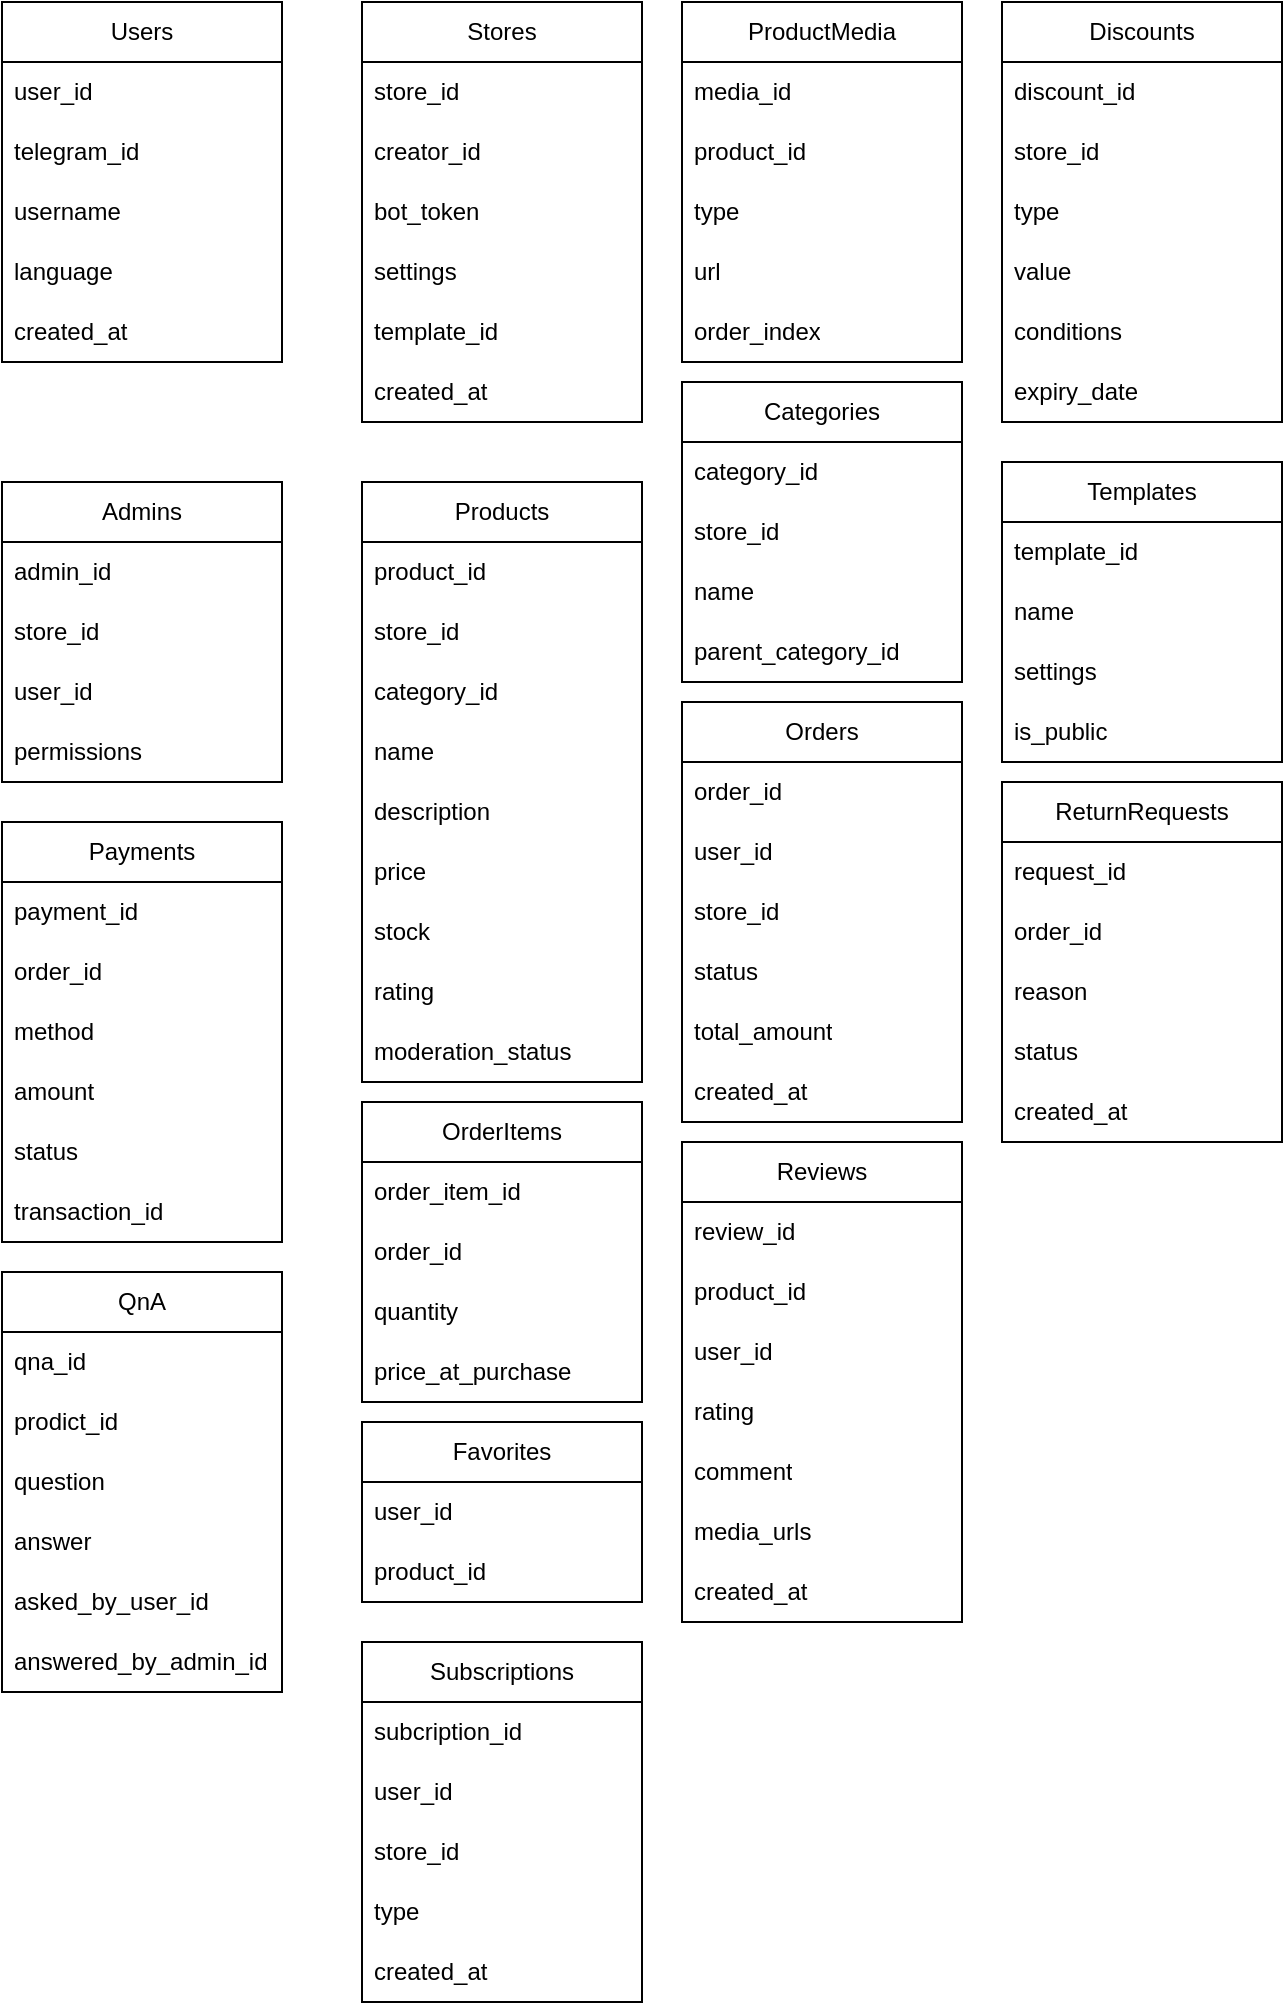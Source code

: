 <mxfile version="26.2.14">
  <diagram name="Страница — 1" id="wBPsdWAo6VdA4UBpqdLi">
    <mxGraphModel dx="1426" dy="743" grid="1" gridSize="10" guides="1" tooltips="1" connect="1" arrows="1" fold="1" page="1" pageScale="1" pageWidth="827" pageHeight="1169" math="0" shadow="0">
      <root>
        <mxCell id="0" />
        <mxCell id="1" parent="0" />
        <mxCell id="GkHE8zvRgASLoslCLT-j-1" value="Users" style="swimlane;fontStyle=0;childLayout=stackLayout;horizontal=1;startSize=30;horizontalStack=0;resizeParent=1;resizeParentMax=0;resizeLast=0;collapsible=1;marginBottom=0;whiteSpace=wrap;html=1;" vertex="1" parent="1">
          <mxGeometry x="30" y="140" width="140" height="180" as="geometry" />
        </mxCell>
        <mxCell id="GkHE8zvRgASLoslCLT-j-2" value="user_id" style="text;strokeColor=none;fillColor=none;align=left;verticalAlign=middle;spacingLeft=4;spacingRight=4;overflow=hidden;points=[[0,0.5],[1,0.5]];portConstraint=eastwest;rotatable=0;whiteSpace=wrap;html=1;" vertex="1" parent="GkHE8zvRgASLoslCLT-j-1">
          <mxGeometry y="30" width="140" height="30" as="geometry" />
        </mxCell>
        <mxCell id="GkHE8zvRgASLoslCLT-j-3" value="telegram_id" style="text;strokeColor=none;fillColor=none;align=left;verticalAlign=middle;spacingLeft=4;spacingRight=4;overflow=hidden;points=[[0,0.5],[1,0.5]];portConstraint=eastwest;rotatable=0;whiteSpace=wrap;html=1;" vertex="1" parent="GkHE8zvRgASLoslCLT-j-1">
          <mxGeometry y="60" width="140" height="30" as="geometry" />
        </mxCell>
        <mxCell id="GkHE8zvRgASLoslCLT-j-4" value="username" style="text;strokeColor=none;fillColor=none;align=left;verticalAlign=middle;spacingLeft=4;spacingRight=4;overflow=hidden;points=[[0,0.5],[1,0.5]];portConstraint=eastwest;rotatable=0;whiteSpace=wrap;html=1;" vertex="1" parent="GkHE8zvRgASLoslCLT-j-1">
          <mxGeometry y="90" width="140" height="30" as="geometry" />
        </mxCell>
        <mxCell id="GkHE8zvRgASLoslCLT-j-5" value="language" style="text;strokeColor=none;fillColor=none;align=left;verticalAlign=middle;spacingLeft=4;spacingRight=4;overflow=hidden;points=[[0,0.5],[1,0.5]];portConstraint=eastwest;rotatable=0;whiteSpace=wrap;html=1;" vertex="1" parent="GkHE8zvRgASLoslCLT-j-1">
          <mxGeometry y="120" width="140" height="30" as="geometry" />
        </mxCell>
        <mxCell id="GkHE8zvRgASLoslCLT-j-6" value="created_at" style="text;strokeColor=none;fillColor=none;align=left;verticalAlign=middle;spacingLeft=4;spacingRight=4;overflow=hidden;points=[[0,0.5],[1,0.5]];portConstraint=eastwest;rotatable=0;whiteSpace=wrap;html=1;" vertex="1" parent="GkHE8zvRgASLoslCLT-j-1">
          <mxGeometry y="150" width="140" height="30" as="geometry" />
        </mxCell>
        <mxCell id="GkHE8zvRgASLoslCLT-j-7" value="Stores" style="swimlane;fontStyle=0;childLayout=stackLayout;horizontal=1;startSize=30;horizontalStack=0;resizeParent=1;resizeParentMax=0;resizeLast=0;collapsible=1;marginBottom=0;whiteSpace=wrap;html=1;" vertex="1" parent="1">
          <mxGeometry x="210" y="140" width="140" height="210" as="geometry" />
        </mxCell>
        <mxCell id="GkHE8zvRgASLoslCLT-j-9" value="store_id" style="text;strokeColor=none;fillColor=none;align=left;verticalAlign=middle;spacingLeft=4;spacingRight=4;overflow=hidden;points=[[0,0.5],[1,0.5]];portConstraint=eastwest;rotatable=0;whiteSpace=wrap;html=1;" vertex="1" parent="GkHE8zvRgASLoslCLT-j-7">
          <mxGeometry y="30" width="140" height="30" as="geometry" />
        </mxCell>
        <mxCell id="GkHE8zvRgASLoslCLT-j-10" value="creator_id" style="text;strokeColor=none;fillColor=none;align=left;verticalAlign=middle;spacingLeft=4;spacingRight=4;overflow=hidden;points=[[0,0.5],[1,0.5]];portConstraint=eastwest;rotatable=0;whiteSpace=wrap;html=1;" vertex="1" parent="GkHE8zvRgASLoslCLT-j-7">
          <mxGeometry y="60" width="140" height="30" as="geometry" />
        </mxCell>
        <mxCell id="GkHE8zvRgASLoslCLT-j-11" value="bot_token" style="text;strokeColor=none;fillColor=none;align=left;verticalAlign=middle;spacingLeft=4;spacingRight=4;overflow=hidden;points=[[0,0.5],[1,0.5]];portConstraint=eastwest;rotatable=0;whiteSpace=wrap;html=1;" vertex="1" parent="GkHE8zvRgASLoslCLT-j-7">
          <mxGeometry y="90" width="140" height="30" as="geometry" />
        </mxCell>
        <mxCell id="GkHE8zvRgASLoslCLT-j-12" value="settings" style="text;strokeColor=none;fillColor=none;align=left;verticalAlign=middle;spacingLeft=4;spacingRight=4;overflow=hidden;points=[[0,0.5],[1,0.5]];portConstraint=eastwest;rotatable=0;whiteSpace=wrap;html=1;" vertex="1" parent="GkHE8zvRgASLoslCLT-j-7">
          <mxGeometry y="120" width="140" height="30" as="geometry" />
        </mxCell>
        <mxCell id="GkHE8zvRgASLoslCLT-j-13" value="template_id" style="text;strokeColor=none;fillColor=none;align=left;verticalAlign=middle;spacingLeft=4;spacingRight=4;overflow=hidden;points=[[0,0.5],[1,0.5]];portConstraint=eastwest;rotatable=0;whiteSpace=wrap;html=1;" vertex="1" parent="GkHE8zvRgASLoslCLT-j-7">
          <mxGeometry y="150" width="140" height="30" as="geometry" />
        </mxCell>
        <mxCell id="GkHE8zvRgASLoslCLT-j-14" value="created_at" style="text;strokeColor=none;fillColor=none;align=left;verticalAlign=middle;spacingLeft=4;spacingRight=4;overflow=hidden;points=[[0,0.5],[1,0.5]];portConstraint=eastwest;rotatable=0;whiteSpace=wrap;html=1;" vertex="1" parent="GkHE8zvRgASLoslCLT-j-7">
          <mxGeometry y="180" width="140" height="30" as="geometry" />
        </mxCell>
        <mxCell id="GkHE8zvRgASLoslCLT-j-15" value="Admins" style="swimlane;fontStyle=0;childLayout=stackLayout;horizontal=1;startSize=30;horizontalStack=0;resizeParent=1;resizeParentMax=0;resizeLast=0;collapsible=1;marginBottom=0;whiteSpace=wrap;html=1;" vertex="1" parent="1">
          <mxGeometry x="30" y="380" width="140" height="150" as="geometry" />
        </mxCell>
        <mxCell id="GkHE8zvRgASLoslCLT-j-16" value="admin_id" style="text;strokeColor=none;fillColor=none;align=left;verticalAlign=middle;spacingLeft=4;spacingRight=4;overflow=hidden;points=[[0,0.5],[1,0.5]];portConstraint=eastwest;rotatable=0;whiteSpace=wrap;html=1;" vertex="1" parent="GkHE8zvRgASLoslCLT-j-15">
          <mxGeometry y="30" width="140" height="30" as="geometry" />
        </mxCell>
        <mxCell id="GkHE8zvRgASLoslCLT-j-17" value="store_id" style="text;strokeColor=none;fillColor=none;align=left;verticalAlign=middle;spacingLeft=4;spacingRight=4;overflow=hidden;points=[[0,0.5],[1,0.5]];portConstraint=eastwest;rotatable=0;whiteSpace=wrap;html=1;" vertex="1" parent="GkHE8zvRgASLoslCLT-j-15">
          <mxGeometry y="60" width="140" height="30" as="geometry" />
        </mxCell>
        <mxCell id="GkHE8zvRgASLoslCLT-j-18" value="user_id" style="text;strokeColor=none;fillColor=none;align=left;verticalAlign=middle;spacingLeft=4;spacingRight=4;overflow=hidden;points=[[0,0.5],[1,0.5]];portConstraint=eastwest;rotatable=0;whiteSpace=wrap;html=1;" vertex="1" parent="GkHE8zvRgASLoslCLT-j-15">
          <mxGeometry y="90" width="140" height="30" as="geometry" />
        </mxCell>
        <mxCell id="GkHE8zvRgASLoslCLT-j-19" value="permissions" style="text;strokeColor=none;fillColor=none;align=left;verticalAlign=middle;spacingLeft=4;spacingRight=4;overflow=hidden;points=[[0,0.5],[1,0.5]];portConstraint=eastwest;rotatable=0;whiteSpace=wrap;html=1;" vertex="1" parent="GkHE8zvRgASLoslCLT-j-15">
          <mxGeometry y="120" width="140" height="30" as="geometry" />
        </mxCell>
        <mxCell id="GkHE8zvRgASLoslCLT-j-20" value="Products" style="swimlane;fontStyle=0;childLayout=stackLayout;horizontal=1;startSize=30;horizontalStack=0;resizeParent=1;resizeParentMax=0;resizeLast=0;collapsible=1;marginBottom=0;whiteSpace=wrap;html=1;" vertex="1" parent="1">
          <mxGeometry x="210" y="380" width="140" height="300" as="geometry" />
        </mxCell>
        <mxCell id="GkHE8zvRgASLoslCLT-j-21" value="product_id" style="text;strokeColor=none;fillColor=none;align=left;verticalAlign=middle;spacingLeft=4;spacingRight=4;overflow=hidden;points=[[0,0.5],[1,0.5]];portConstraint=eastwest;rotatable=0;whiteSpace=wrap;html=1;" vertex="1" parent="GkHE8zvRgASLoslCLT-j-20">
          <mxGeometry y="30" width="140" height="30" as="geometry" />
        </mxCell>
        <mxCell id="GkHE8zvRgASLoslCLT-j-22" value="store_id" style="text;strokeColor=none;fillColor=none;align=left;verticalAlign=middle;spacingLeft=4;spacingRight=4;overflow=hidden;points=[[0,0.5],[1,0.5]];portConstraint=eastwest;rotatable=0;whiteSpace=wrap;html=1;" vertex="1" parent="GkHE8zvRgASLoslCLT-j-20">
          <mxGeometry y="60" width="140" height="30" as="geometry" />
        </mxCell>
        <mxCell id="GkHE8zvRgASLoslCLT-j-23" value="category_id" style="text;strokeColor=none;fillColor=none;align=left;verticalAlign=middle;spacingLeft=4;spacingRight=4;overflow=hidden;points=[[0,0.5],[1,0.5]];portConstraint=eastwest;rotatable=0;whiteSpace=wrap;html=1;" vertex="1" parent="GkHE8zvRgASLoslCLT-j-20">
          <mxGeometry y="90" width="140" height="30" as="geometry" />
        </mxCell>
        <mxCell id="GkHE8zvRgASLoslCLT-j-24" value="name" style="text;strokeColor=none;fillColor=none;align=left;verticalAlign=middle;spacingLeft=4;spacingRight=4;overflow=hidden;points=[[0,0.5],[1,0.5]];portConstraint=eastwest;rotatable=0;whiteSpace=wrap;html=1;" vertex="1" parent="GkHE8zvRgASLoslCLT-j-20">
          <mxGeometry y="120" width="140" height="30" as="geometry" />
        </mxCell>
        <mxCell id="GkHE8zvRgASLoslCLT-j-25" value="description" style="text;strokeColor=none;fillColor=none;align=left;verticalAlign=middle;spacingLeft=4;spacingRight=4;overflow=hidden;points=[[0,0.5],[1,0.5]];portConstraint=eastwest;rotatable=0;whiteSpace=wrap;html=1;" vertex="1" parent="GkHE8zvRgASLoslCLT-j-20">
          <mxGeometry y="150" width="140" height="30" as="geometry" />
        </mxCell>
        <mxCell id="GkHE8zvRgASLoslCLT-j-26" value="price" style="text;strokeColor=none;fillColor=none;align=left;verticalAlign=middle;spacingLeft=4;spacingRight=4;overflow=hidden;points=[[0,0.5],[1,0.5]];portConstraint=eastwest;rotatable=0;whiteSpace=wrap;html=1;" vertex="1" parent="GkHE8zvRgASLoslCLT-j-20">
          <mxGeometry y="180" width="140" height="30" as="geometry" />
        </mxCell>
        <mxCell id="GkHE8zvRgASLoslCLT-j-27" value="stock" style="text;strokeColor=none;fillColor=none;align=left;verticalAlign=middle;spacingLeft=4;spacingRight=4;overflow=hidden;points=[[0,0.5],[1,0.5]];portConstraint=eastwest;rotatable=0;whiteSpace=wrap;html=1;" vertex="1" parent="GkHE8zvRgASLoslCLT-j-20">
          <mxGeometry y="210" width="140" height="30" as="geometry" />
        </mxCell>
        <mxCell id="GkHE8zvRgASLoslCLT-j-28" value="rating" style="text;strokeColor=none;fillColor=none;align=left;verticalAlign=middle;spacingLeft=4;spacingRight=4;overflow=hidden;points=[[0,0.5],[1,0.5]];portConstraint=eastwest;rotatable=0;whiteSpace=wrap;html=1;" vertex="1" parent="GkHE8zvRgASLoslCLT-j-20">
          <mxGeometry y="240" width="140" height="30" as="geometry" />
        </mxCell>
        <mxCell id="GkHE8zvRgASLoslCLT-j-29" value="moderation_status" style="text;strokeColor=none;fillColor=none;align=left;verticalAlign=middle;spacingLeft=4;spacingRight=4;overflow=hidden;points=[[0,0.5],[1,0.5]];portConstraint=eastwest;rotatable=0;whiteSpace=wrap;html=1;" vertex="1" parent="GkHE8zvRgASLoslCLT-j-20">
          <mxGeometry y="270" width="140" height="30" as="geometry" />
        </mxCell>
        <mxCell id="GkHE8zvRgASLoslCLT-j-30" value="ProductMedia" style="swimlane;fontStyle=0;childLayout=stackLayout;horizontal=1;startSize=30;horizontalStack=0;resizeParent=1;resizeParentMax=0;resizeLast=0;collapsible=1;marginBottom=0;whiteSpace=wrap;html=1;" vertex="1" parent="1">
          <mxGeometry x="370" y="140" width="140" height="180" as="geometry" />
        </mxCell>
        <mxCell id="GkHE8zvRgASLoslCLT-j-31" value="media_id" style="text;strokeColor=none;fillColor=none;align=left;verticalAlign=middle;spacingLeft=4;spacingRight=4;overflow=hidden;points=[[0,0.5],[1,0.5]];portConstraint=eastwest;rotatable=0;whiteSpace=wrap;html=1;" vertex="1" parent="GkHE8zvRgASLoslCLT-j-30">
          <mxGeometry y="30" width="140" height="30" as="geometry" />
        </mxCell>
        <mxCell id="GkHE8zvRgASLoslCLT-j-32" value="product_id" style="text;strokeColor=none;fillColor=none;align=left;verticalAlign=middle;spacingLeft=4;spacingRight=4;overflow=hidden;points=[[0,0.5],[1,0.5]];portConstraint=eastwest;rotatable=0;whiteSpace=wrap;html=1;" vertex="1" parent="GkHE8zvRgASLoslCLT-j-30">
          <mxGeometry y="60" width="140" height="30" as="geometry" />
        </mxCell>
        <mxCell id="GkHE8zvRgASLoslCLT-j-33" value="type" style="text;strokeColor=none;fillColor=none;align=left;verticalAlign=middle;spacingLeft=4;spacingRight=4;overflow=hidden;points=[[0,0.5],[1,0.5]];portConstraint=eastwest;rotatable=0;whiteSpace=wrap;html=1;" vertex="1" parent="GkHE8zvRgASLoslCLT-j-30">
          <mxGeometry y="90" width="140" height="30" as="geometry" />
        </mxCell>
        <mxCell id="GkHE8zvRgASLoslCLT-j-34" value="url" style="text;strokeColor=none;fillColor=none;align=left;verticalAlign=middle;spacingLeft=4;spacingRight=4;overflow=hidden;points=[[0,0.5],[1,0.5]];portConstraint=eastwest;rotatable=0;whiteSpace=wrap;html=1;" vertex="1" parent="GkHE8zvRgASLoslCLT-j-30">
          <mxGeometry y="120" width="140" height="30" as="geometry" />
        </mxCell>
        <mxCell id="GkHE8zvRgASLoslCLT-j-35" value="order_index" style="text;strokeColor=none;fillColor=none;align=left;verticalAlign=middle;spacingLeft=4;spacingRight=4;overflow=hidden;points=[[0,0.5],[1,0.5]];portConstraint=eastwest;rotatable=0;whiteSpace=wrap;html=1;" vertex="1" parent="GkHE8zvRgASLoslCLT-j-30">
          <mxGeometry y="150" width="140" height="30" as="geometry" />
        </mxCell>
        <mxCell id="GkHE8zvRgASLoslCLT-j-36" value="Categories" style="swimlane;fontStyle=0;childLayout=stackLayout;horizontal=1;startSize=30;horizontalStack=0;resizeParent=1;resizeParentMax=0;resizeLast=0;collapsible=1;marginBottom=0;whiteSpace=wrap;html=1;" vertex="1" parent="1">
          <mxGeometry x="370" y="330" width="140" height="150" as="geometry" />
        </mxCell>
        <mxCell id="GkHE8zvRgASLoslCLT-j-37" value="category_id" style="text;strokeColor=none;fillColor=none;align=left;verticalAlign=middle;spacingLeft=4;spacingRight=4;overflow=hidden;points=[[0,0.5],[1,0.5]];portConstraint=eastwest;rotatable=0;whiteSpace=wrap;html=1;" vertex="1" parent="GkHE8zvRgASLoslCLT-j-36">
          <mxGeometry y="30" width="140" height="30" as="geometry" />
        </mxCell>
        <mxCell id="GkHE8zvRgASLoslCLT-j-38" value="store_id" style="text;strokeColor=none;fillColor=none;align=left;verticalAlign=middle;spacingLeft=4;spacingRight=4;overflow=hidden;points=[[0,0.5],[1,0.5]];portConstraint=eastwest;rotatable=0;whiteSpace=wrap;html=1;" vertex="1" parent="GkHE8zvRgASLoslCLT-j-36">
          <mxGeometry y="60" width="140" height="30" as="geometry" />
        </mxCell>
        <mxCell id="GkHE8zvRgASLoslCLT-j-39" value="name" style="text;strokeColor=none;fillColor=none;align=left;verticalAlign=middle;spacingLeft=4;spacingRight=4;overflow=hidden;points=[[0,0.5],[1,0.5]];portConstraint=eastwest;rotatable=0;whiteSpace=wrap;html=1;" vertex="1" parent="GkHE8zvRgASLoslCLT-j-36">
          <mxGeometry y="90" width="140" height="30" as="geometry" />
        </mxCell>
        <mxCell id="GkHE8zvRgASLoslCLT-j-40" value="parent_category_id" style="text;strokeColor=none;fillColor=none;align=left;verticalAlign=middle;spacingLeft=4;spacingRight=4;overflow=hidden;points=[[0,0.5],[1,0.5]];portConstraint=eastwest;rotatable=0;whiteSpace=wrap;html=1;" vertex="1" parent="GkHE8zvRgASLoslCLT-j-36">
          <mxGeometry y="120" width="140" height="30" as="geometry" />
        </mxCell>
        <mxCell id="GkHE8zvRgASLoslCLT-j-41" value="Orders" style="swimlane;fontStyle=0;childLayout=stackLayout;horizontal=1;startSize=30;horizontalStack=0;resizeParent=1;resizeParentMax=0;resizeLast=0;collapsible=1;marginBottom=0;whiteSpace=wrap;html=1;" vertex="1" parent="1">
          <mxGeometry x="370" y="490" width="140" height="210" as="geometry" />
        </mxCell>
        <mxCell id="GkHE8zvRgASLoslCLT-j-42" value="order_id" style="text;strokeColor=none;fillColor=none;align=left;verticalAlign=middle;spacingLeft=4;spacingRight=4;overflow=hidden;points=[[0,0.5],[1,0.5]];portConstraint=eastwest;rotatable=0;whiteSpace=wrap;html=1;" vertex="1" parent="GkHE8zvRgASLoslCLT-j-41">
          <mxGeometry y="30" width="140" height="30" as="geometry" />
        </mxCell>
        <mxCell id="GkHE8zvRgASLoslCLT-j-43" value="user_id" style="text;strokeColor=none;fillColor=none;align=left;verticalAlign=middle;spacingLeft=4;spacingRight=4;overflow=hidden;points=[[0,0.5],[1,0.5]];portConstraint=eastwest;rotatable=0;whiteSpace=wrap;html=1;" vertex="1" parent="GkHE8zvRgASLoslCLT-j-41">
          <mxGeometry y="60" width="140" height="30" as="geometry" />
        </mxCell>
        <mxCell id="GkHE8zvRgASLoslCLT-j-44" value="store_id" style="text;strokeColor=none;fillColor=none;align=left;verticalAlign=middle;spacingLeft=4;spacingRight=4;overflow=hidden;points=[[0,0.5],[1,0.5]];portConstraint=eastwest;rotatable=0;whiteSpace=wrap;html=1;" vertex="1" parent="GkHE8zvRgASLoslCLT-j-41">
          <mxGeometry y="90" width="140" height="30" as="geometry" />
        </mxCell>
        <mxCell id="GkHE8zvRgASLoslCLT-j-45" value="status" style="text;strokeColor=none;fillColor=none;align=left;verticalAlign=middle;spacingLeft=4;spacingRight=4;overflow=hidden;points=[[0,0.5],[1,0.5]];portConstraint=eastwest;rotatable=0;whiteSpace=wrap;html=1;" vertex="1" parent="GkHE8zvRgASLoslCLT-j-41">
          <mxGeometry y="120" width="140" height="30" as="geometry" />
        </mxCell>
        <mxCell id="GkHE8zvRgASLoslCLT-j-46" value="total_amount" style="text;strokeColor=none;fillColor=none;align=left;verticalAlign=middle;spacingLeft=4;spacingRight=4;overflow=hidden;points=[[0,0.5],[1,0.5]];portConstraint=eastwest;rotatable=0;whiteSpace=wrap;html=1;" vertex="1" parent="GkHE8zvRgASLoslCLT-j-41">
          <mxGeometry y="150" width="140" height="30" as="geometry" />
        </mxCell>
        <mxCell id="GkHE8zvRgASLoslCLT-j-47" value="created_at" style="text;strokeColor=none;fillColor=none;align=left;verticalAlign=middle;spacingLeft=4;spacingRight=4;overflow=hidden;points=[[0,0.5],[1,0.5]];portConstraint=eastwest;rotatable=0;whiteSpace=wrap;html=1;" vertex="1" parent="GkHE8zvRgASLoslCLT-j-41">
          <mxGeometry y="180" width="140" height="30" as="geometry" />
        </mxCell>
        <mxCell id="GkHE8zvRgASLoslCLT-j-48" value="OrderItems" style="swimlane;fontStyle=0;childLayout=stackLayout;horizontal=1;startSize=30;horizontalStack=0;resizeParent=1;resizeParentMax=0;resizeLast=0;collapsible=1;marginBottom=0;whiteSpace=wrap;html=1;" vertex="1" parent="1">
          <mxGeometry x="210" y="690" width="140" height="150" as="geometry" />
        </mxCell>
        <mxCell id="GkHE8zvRgASLoslCLT-j-49" value="order_item_id" style="text;strokeColor=none;fillColor=none;align=left;verticalAlign=middle;spacingLeft=4;spacingRight=4;overflow=hidden;points=[[0,0.5],[1,0.5]];portConstraint=eastwest;rotatable=0;whiteSpace=wrap;html=1;" vertex="1" parent="GkHE8zvRgASLoslCLT-j-48">
          <mxGeometry y="30" width="140" height="30" as="geometry" />
        </mxCell>
        <mxCell id="GkHE8zvRgASLoslCLT-j-50" value="order_id" style="text;strokeColor=none;fillColor=none;align=left;verticalAlign=middle;spacingLeft=4;spacingRight=4;overflow=hidden;points=[[0,0.5],[1,0.5]];portConstraint=eastwest;rotatable=0;whiteSpace=wrap;html=1;" vertex="1" parent="GkHE8zvRgASLoslCLT-j-48">
          <mxGeometry y="60" width="140" height="30" as="geometry" />
        </mxCell>
        <mxCell id="GkHE8zvRgASLoslCLT-j-51" value="quantity" style="text;strokeColor=none;fillColor=none;align=left;verticalAlign=middle;spacingLeft=4;spacingRight=4;overflow=hidden;points=[[0,0.5],[1,0.5]];portConstraint=eastwest;rotatable=0;whiteSpace=wrap;html=1;" vertex="1" parent="GkHE8zvRgASLoslCLT-j-48">
          <mxGeometry y="90" width="140" height="30" as="geometry" />
        </mxCell>
        <mxCell id="GkHE8zvRgASLoslCLT-j-52" value="price_at_purchase" style="text;strokeColor=none;fillColor=none;align=left;verticalAlign=middle;spacingLeft=4;spacingRight=4;overflow=hidden;points=[[0,0.5],[1,0.5]];portConstraint=eastwest;rotatable=0;whiteSpace=wrap;html=1;" vertex="1" parent="GkHE8zvRgASLoslCLT-j-48">
          <mxGeometry y="120" width="140" height="30" as="geometry" />
        </mxCell>
        <mxCell id="GkHE8zvRgASLoslCLT-j-53" value="Payments" style="swimlane;fontStyle=0;childLayout=stackLayout;horizontal=1;startSize=30;horizontalStack=0;resizeParent=1;resizeParentMax=0;resizeLast=0;collapsible=1;marginBottom=0;whiteSpace=wrap;html=1;" vertex="1" parent="1">
          <mxGeometry x="30" y="550" width="140" height="210" as="geometry" />
        </mxCell>
        <mxCell id="GkHE8zvRgASLoslCLT-j-54" value="payment_id" style="text;strokeColor=none;fillColor=none;align=left;verticalAlign=middle;spacingLeft=4;spacingRight=4;overflow=hidden;points=[[0,0.5],[1,0.5]];portConstraint=eastwest;rotatable=0;whiteSpace=wrap;html=1;" vertex="1" parent="GkHE8zvRgASLoslCLT-j-53">
          <mxGeometry y="30" width="140" height="30" as="geometry" />
        </mxCell>
        <mxCell id="GkHE8zvRgASLoslCLT-j-55" value="order_id" style="text;strokeColor=none;fillColor=none;align=left;verticalAlign=middle;spacingLeft=4;spacingRight=4;overflow=hidden;points=[[0,0.5],[1,0.5]];portConstraint=eastwest;rotatable=0;whiteSpace=wrap;html=1;" vertex="1" parent="GkHE8zvRgASLoslCLT-j-53">
          <mxGeometry y="60" width="140" height="30" as="geometry" />
        </mxCell>
        <mxCell id="GkHE8zvRgASLoslCLT-j-56" value="method" style="text;strokeColor=none;fillColor=none;align=left;verticalAlign=middle;spacingLeft=4;spacingRight=4;overflow=hidden;points=[[0,0.5],[1,0.5]];portConstraint=eastwest;rotatable=0;whiteSpace=wrap;html=1;" vertex="1" parent="GkHE8zvRgASLoslCLT-j-53">
          <mxGeometry y="90" width="140" height="30" as="geometry" />
        </mxCell>
        <mxCell id="GkHE8zvRgASLoslCLT-j-57" value="amount" style="text;strokeColor=none;fillColor=none;align=left;verticalAlign=middle;spacingLeft=4;spacingRight=4;overflow=hidden;points=[[0,0.5],[1,0.5]];portConstraint=eastwest;rotatable=0;whiteSpace=wrap;html=1;" vertex="1" parent="GkHE8zvRgASLoslCLT-j-53">
          <mxGeometry y="120" width="140" height="30" as="geometry" />
        </mxCell>
        <mxCell id="GkHE8zvRgASLoslCLT-j-58" value="status" style="text;strokeColor=none;fillColor=none;align=left;verticalAlign=middle;spacingLeft=4;spacingRight=4;overflow=hidden;points=[[0,0.5],[1,0.5]];portConstraint=eastwest;rotatable=0;whiteSpace=wrap;html=1;" vertex="1" parent="GkHE8zvRgASLoslCLT-j-53">
          <mxGeometry y="150" width="140" height="30" as="geometry" />
        </mxCell>
        <mxCell id="GkHE8zvRgASLoslCLT-j-59" value="transaction_id" style="text;strokeColor=none;fillColor=none;align=left;verticalAlign=middle;spacingLeft=4;spacingRight=4;overflow=hidden;points=[[0,0.5],[1,0.5]];portConstraint=eastwest;rotatable=0;whiteSpace=wrap;html=1;" vertex="1" parent="GkHE8zvRgASLoslCLT-j-53">
          <mxGeometry y="180" width="140" height="30" as="geometry" />
        </mxCell>
        <mxCell id="GkHE8zvRgASLoslCLT-j-60" value="Reviews" style="swimlane;fontStyle=0;childLayout=stackLayout;horizontal=1;startSize=30;horizontalStack=0;resizeParent=1;resizeParentMax=0;resizeLast=0;collapsible=1;marginBottom=0;whiteSpace=wrap;html=1;" vertex="1" parent="1">
          <mxGeometry x="370" y="710" width="140" height="240" as="geometry" />
        </mxCell>
        <mxCell id="GkHE8zvRgASLoslCLT-j-61" value="review_id" style="text;strokeColor=none;fillColor=none;align=left;verticalAlign=middle;spacingLeft=4;spacingRight=4;overflow=hidden;points=[[0,0.5],[1,0.5]];portConstraint=eastwest;rotatable=0;whiteSpace=wrap;html=1;" vertex="1" parent="GkHE8zvRgASLoslCLT-j-60">
          <mxGeometry y="30" width="140" height="30" as="geometry" />
        </mxCell>
        <mxCell id="GkHE8zvRgASLoslCLT-j-62" value="product_id" style="text;strokeColor=none;fillColor=none;align=left;verticalAlign=middle;spacingLeft=4;spacingRight=4;overflow=hidden;points=[[0,0.5],[1,0.5]];portConstraint=eastwest;rotatable=0;whiteSpace=wrap;html=1;" vertex="1" parent="GkHE8zvRgASLoslCLT-j-60">
          <mxGeometry y="60" width="140" height="30" as="geometry" />
        </mxCell>
        <mxCell id="GkHE8zvRgASLoslCLT-j-63" value="user_id" style="text;strokeColor=none;fillColor=none;align=left;verticalAlign=middle;spacingLeft=4;spacingRight=4;overflow=hidden;points=[[0,0.5],[1,0.5]];portConstraint=eastwest;rotatable=0;whiteSpace=wrap;html=1;" vertex="1" parent="GkHE8zvRgASLoslCLT-j-60">
          <mxGeometry y="90" width="140" height="30" as="geometry" />
        </mxCell>
        <mxCell id="GkHE8zvRgASLoslCLT-j-64" value="rating" style="text;strokeColor=none;fillColor=none;align=left;verticalAlign=middle;spacingLeft=4;spacingRight=4;overflow=hidden;points=[[0,0.5],[1,0.5]];portConstraint=eastwest;rotatable=0;whiteSpace=wrap;html=1;" vertex="1" parent="GkHE8zvRgASLoslCLT-j-60">
          <mxGeometry y="120" width="140" height="30" as="geometry" />
        </mxCell>
        <mxCell id="GkHE8zvRgASLoslCLT-j-65" value="comment" style="text;strokeColor=none;fillColor=none;align=left;verticalAlign=middle;spacingLeft=4;spacingRight=4;overflow=hidden;points=[[0,0.5],[1,0.5]];portConstraint=eastwest;rotatable=0;whiteSpace=wrap;html=1;" vertex="1" parent="GkHE8zvRgASLoslCLT-j-60">
          <mxGeometry y="150" width="140" height="30" as="geometry" />
        </mxCell>
        <mxCell id="GkHE8zvRgASLoslCLT-j-66" value="media_urls" style="text;strokeColor=none;fillColor=none;align=left;verticalAlign=middle;spacingLeft=4;spacingRight=4;overflow=hidden;points=[[0,0.5],[1,0.5]];portConstraint=eastwest;rotatable=0;whiteSpace=wrap;html=1;" vertex="1" parent="GkHE8zvRgASLoslCLT-j-60">
          <mxGeometry y="180" width="140" height="30" as="geometry" />
        </mxCell>
        <mxCell id="GkHE8zvRgASLoslCLT-j-67" value="created_at" style="text;strokeColor=none;fillColor=none;align=left;verticalAlign=middle;spacingLeft=4;spacingRight=4;overflow=hidden;points=[[0,0.5],[1,0.5]];portConstraint=eastwest;rotatable=0;whiteSpace=wrap;html=1;" vertex="1" parent="GkHE8zvRgASLoslCLT-j-60">
          <mxGeometry y="210" width="140" height="30" as="geometry" />
        </mxCell>
        <mxCell id="GkHE8zvRgASLoslCLT-j-68" value="QnA" style="swimlane;fontStyle=0;childLayout=stackLayout;horizontal=1;startSize=30;horizontalStack=0;resizeParent=1;resizeParentMax=0;resizeLast=0;collapsible=1;marginBottom=0;whiteSpace=wrap;html=1;" vertex="1" parent="1">
          <mxGeometry x="30" y="775" width="140" height="210" as="geometry" />
        </mxCell>
        <mxCell id="GkHE8zvRgASLoslCLT-j-69" value="qna_id" style="text;strokeColor=none;fillColor=none;align=left;verticalAlign=middle;spacingLeft=4;spacingRight=4;overflow=hidden;points=[[0,0.5],[1,0.5]];portConstraint=eastwest;rotatable=0;whiteSpace=wrap;html=1;" vertex="1" parent="GkHE8zvRgASLoslCLT-j-68">
          <mxGeometry y="30" width="140" height="30" as="geometry" />
        </mxCell>
        <mxCell id="GkHE8zvRgASLoslCLT-j-70" value="prodict_id" style="text;strokeColor=none;fillColor=none;align=left;verticalAlign=middle;spacingLeft=4;spacingRight=4;overflow=hidden;points=[[0,0.5],[1,0.5]];portConstraint=eastwest;rotatable=0;whiteSpace=wrap;html=1;" vertex="1" parent="GkHE8zvRgASLoslCLT-j-68">
          <mxGeometry y="60" width="140" height="30" as="geometry" />
        </mxCell>
        <mxCell id="GkHE8zvRgASLoslCLT-j-71" value="question" style="text;strokeColor=none;fillColor=none;align=left;verticalAlign=middle;spacingLeft=4;spacingRight=4;overflow=hidden;points=[[0,0.5],[1,0.5]];portConstraint=eastwest;rotatable=0;whiteSpace=wrap;html=1;" vertex="1" parent="GkHE8zvRgASLoslCLT-j-68">
          <mxGeometry y="90" width="140" height="30" as="geometry" />
        </mxCell>
        <mxCell id="GkHE8zvRgASLoslCLT-j-72" value="answer" style="text;strokeColor=none;fillColor=none;align=left;verticalAlign=middle;spacingLeft=4;spacingRight=4;overflow=hidden;points=[[0,0.5],[1,0.5]];portConstraint=eastwest;rotatable=0;whiteSpace=wrap;html=1;" vertex="1" parent="GkHE8zvRgASLoslCLT-j-68">
          <mxGeometry y="120" width="140" height="30" as="geometry" />
        </mxCell>
        <mxCell id="GkHE8zvRgASLoslCLT-j-73" value="asked_by_user_id" style="text;strokeColor=none;fillColor=none;align=left;verticalAlign=middle;spacingLeft=4;spacingRight=4;overflow=hidden;points=[[0,0.5],[1,0.5]];portConstraint=eastwest;rotatable=0;whiteSpace=wrap;html=1;" vertex="1" parent="GkHE8zvRgASLoslCLT-j-68">
          <mxGeometry y="150" width="140" height="30" as="geometry" />
        </mxCell>
        <mxCell id="GkHE8zvRgASLoslCLT-j-74" value="answered_by_admin_id" style="text;strokeColor=none;fillColor=none;align=left;verticalAlign=middle;spacingLeft=4;spacingRight=4;overflow=hidden;points=[[0,0.5],[1,0.5]];portConstraint=eastwest;rotatable=0;whiteSpace=wrap;html=1;" vertex="1" parent="GkHE8zvRgASLoslCLT-j-68">
          <mxGeometry y="180" width="140" height="30" as="geometry" />
        </mxCell>
        <mxCell id="GkHE8zvRgASLoslCLT-j-75" value="Favorites" style="swimlane;fontStyle=0;childLayout=stackLayout;horizontal=1;startSize=30;horizontalStack=0;resizeParent=1;resizeParentMax=0;resizeLast=0;collapsible=1;marginBottom=0;whiteSpace=wrap;html=1;" vertex="1" parent="1">
          <mxGeometry x="210" y="850" width="140" height="90" as="geometry" />
        </mxCell>
        <mxCell id="GkHE8zvRgASLoslCLT-j-76" value="user_id" style="text;strokeColor=none;fillColor=none;align=left;verticalAlign=middle;spacingLeft=4;spacingRight=4;overflow=hidden;points=[[0,0.5],[1,0.5]];portConstraint=eastwest;rotatable=0;whiteSpace=wrap;html=1;" vertex="1" parent="GkHE8zvRgASLoslCLT-j-75">
          <mxGeometry y="30" width="140" height="30" as="geometry" />
        </mxCell>
        <mxCell id="GkHE8zvRgASLoslCLT-j-77" value="product_id" style="text;strokeColor=none;fillColor=none;align=left;verticalAlign=middle;spacingLeft=4;spacingRight=4;overflow=hidden;points=[[0,0.5],[1,0.5]];portConstraint=eastwest;rotatable=0;whiteSpace=wrap;html=1;" vertex="1" parent="GkHE8zvRgASLoslCLT-j-75">
          <mxGeometry y="60" width="140" height="30" as="geometry" />
        </mxCell>
        <mxCell id="GkHE8zvRgASLoslCLT-j-79" value="Subscriptions" style="swimlane;fontStyle=0;childLayout=stackLayout;horizontal=1;startSize=30;horizontalStack=0;resizeParent=1;resizeParentMax=0;resizeLast=0;collapsible=1;marginBottom=0;whiteSpace=wrap;html=1;" vertex="1" parent="1">
          <mxGeometry x="210" y="960" width="140" height="180" as="geometry" />
        </mxCell>
        <mxCell id="GkHE8zvRgASLoslCLT-j-80" value="subcription_id" style="text;strokeColor=none;fillColor=none;align=left;verticalAlign=middle;spacingLeft=4;spacingRight=4;overflow=hidden;points=[[0,0.5],[1,0.5]];portConstraint=eastwest;rotatable=0;whiteSpace=wrap;html=1;" vertex="1" parent="GkHE8zvRgASLoslCLT-j-79">
          <mxGeometry y="30" width="140" height="30" as="geometry" />
        </mxCell>
        <mxCell id="GkHE8zvRgASLoslCLT-j-81" value="user_id" style="text;strokeColor=none;fillColor=none;align=left;verticalAlign=middle;spacingLeft=4;spacingRight=4;overflow=hidden;points=[[0,0.5],[1,0.5]];portConstraint=eastwest;rotatable=0;whiteSpace=wrap;html=1;" vertex="1" parent="GkHE8zvRgASLoslCLT-j-79">
          <mxGeometry y="60" width="140" height="30" as="geometry" />
        </mxCell>
        <mxCell id="GkHE8zvRgASLoslCLT-j-82" value="store_id" style="text;strokeColor=none;fillColor=none;align=left;verticalAlign=middle;spacingLeft=4;spacingRight=4;overflow=hidden;points=[[0,0.5],[1,0.5]];portConstraint=eastwest;rotatable=0;whiteSpace=wrap;html=1;" vertex="1" parent="GkHE8zvRgASLoslCLT-j-79">
          <mxGeometry y="90" width="140" height="30" as="geometry" />
        </mxCell>
        <mxCell id="GkHE8zvRgASLoslCLT-j-83" value="type" style="text;strokeColor=none;fillColor=none;align=left;verticalAlign=middle;spacingLeft=4;spacingRight=4;overflow=hidden;points=[[0,0.5],[1,0.5]];portConstraint=eastwest;rotatable=0;whiteSpace=wrap;html=1;" vertex="1" parent="GkHE8zvRgASLoslCLT-j-79">
          <mxGeometry y="120" width="140" height="30" as="geometry" />
        </mxCell>
        <mxCell id="GkHE8zvRgASLoslCLT-j-84" value="created_at" style="text;strokeColor=none;fillColor=none;align=left;verticalAlign=middle;spacingLeft=4;spacingRight=4;overflow=hidden;points=[[0,0.5],[1,0.5]];portConstraint=eastwest;rotatable=0;whiteSpace=wrap;html=1;" vertex="1" parent="GkHE8zvRgASLoslCLT-j-79">
          <mxGeometry y="150" width="140" height="30" as="geometry" />
        </mxCell>
        <mxCell id="GkHE8zvRgASLoslCLT-j-85" value="Discounts" style="swimlane;fontStyle=0;childLayout=stackLayout;horizontal=1;startSize=30;horizontalStack=0;resizeParent=1;resizeParentMax=0;resizeLast=0;collapsible=1;marginBottom=0;whiteSpace=wrap;html=1;" vertex="1" parent="1">
          <mxGeometry x="530" y="140" width="140" height="210" as="geometry" />
        </mxCell>
        <mxCell id="GkHE8zvRgASLoslCLT-j-86" value="discount_id" style="text;strokeColor=none;fillColor=none;align=left;verticalAlign=middle;spacingLeft=4;spacingRight=4;overflow=hidden;points=[[0,0.5],[1,0.5]];portConstraint=eastwest;rotatable=0;whiteSpace=wrap;html=1;" vertex="1" parent="GkHE8zvRgASLoslCLT-j-85">
          <mxGeometry y="30" width="140" height="30" as="geometry" />
        </mxCell>
        <mxCell id="GkHE8zvRgASLoslCLT-j-87" value="store_id" style="text;strokeColor=none;fillColor=none;align=left;verticalAlign=middle;spacingLeft=4;spacingRight=4;overflow=hidden;points=[[0,0.5],[1,0.5]];portConstraint=eastwest;rotatable=0;whiteSpace=wrap;html=1;" vertex="1" parent="GkHE8zvRgASLoslCLT-j-85">
          <mxGeometry y="60" width="140" height="30" as="geometry" />
        </mxCell>
        <mxCell id="GkHE8zvRgASLoslCLT-j-88" value="type" style="text;strokeColor=none;fillColor=none;align=left;verticalAlign=middle;spacingLeft=4;spacingRight=4;overflow=hidden;points=[[0,0.5],[1,0.5]];portConstraint=eastwest;rotatable=0;whiteSpace=wrap;html=1;" vertex="1" parent="GkHE8zvRgASLoslCLT-j-85">
          <mxGeometry y="90" width="140" height="30" as="geometry" />
        </mxCell>
        <mxCell id="GkHE8zvRgASLoslCLT-j-89" value="value" style="text;strokeColor=none;fillColor=none;align=left;verticalAlign=middle;spacingLeft=4;spacingRight=4;overflow=hidden;points=[[0,0.5],[1,0.5]];portConstraint=eastwest;rotatable=0;whiteSpace=wrap;html=1;" vertex="1" parent="GkHE8zvRgASLoslCLT-j-85">
          <mxGeometry y="120" width="140" height="30" as="geometry" />
        </mxCell>
        <mxCell id="GkHE8zvRgASLoslCLT-j-90" value="conditions" style="text;strokeColor=none;fillColor=none;align=left;verticalAlign=middle;spacingLeft=4;spacingRight=4;overflow=hidden;points=[[0,0.5],[1,0.5]];portConstraint=eastwest;rotatable=0;whiteSpace=wrap;html=1;" vertex="1" parent="GkHE8zvRgASLoslCLT-j-85">
          <mxGeometry y="150" width="140" height="30" as="geometry" />
        </mxCell>
        <mxCell id="GkHE8zvRgASLoslCLT-j-91" value="expiry_date" style="text;strokeColor=none;fillColor=none;align=left;verticalAlign=middle;spacingLeft=4;spacingRight=4;overflow=hidden;points=[[0,0.5],[1,0.5]];portConstraint=eastwest;rotatable=0;whiteSpace=wrap;html=1;" vertex="1" parent="GkHE8zvRgASLoslCLT-j-85">
          <mxGeometry y="180" width="140" height="30" as="geometry" />
        </mxCell>
        <mxCell id="GkHE8zvRgASLoslCLT-j-92" value="Templates" style="swimlane;fontStyle=0;childLayout=stackLayout;horizontal=1;startSize=30;horizontalStack=0;resizeParent=1;resizeParentMax=0;resizeLast=0;collapsible=1;marginBottom=0;whiteSpace=wrap;html=1;" vertex="1" parent="1">
          <mxGeometry x="530" y="370" width="140" height="150" as="geometry" />
        </mxCell>
        <mxCell id="GkHE8zvRgASLoslCLT-j-93" value="template_id" style="text;strokeColor=none;fillColor=none;align=left;verticalAlign=middle;spacingLeft=4;spacingRight=4;overflow=hidden;points=[[0,0.5],[1,0.5]];portConstraint=eastwest;rotatable=0;whiteSpace=wrap;html=1;" vertex="1" parent="GkHE8zvRgASLoslCLT-j-92">
          <mxGeometry y="30" width="140" height="30" as="geometry" />
        </mxCell>
        <mxCell id="GkHE8zvRgASLoslCLT-j-94" value="name" style="text;strokeColor=none;fillColor=none;align=left;verticalAlign=middle;spacingLeft=4;spacingRight=4;overflow=hidden;points=[[0,0.5],[1,0.5]];portConstraint=eastwest;rotatable=0;whiteSpace=wrap;html=1;" vertex="1" parent="GkHE8zvRgASLoslCLT-j-92">
          <mxGeometry y="60" width="140" height="30" as="geometry" />
        </mxCell>
        <mxCell id="GkHE8zvRgASLoslCLT-j-95" value="settings" style="text;strokeColor=none;fillColor=none;align=left;verticalAlign=middle;spacingLeft=4;spacingRight=4;overflow=hidden;points=[[0,0.5],[1,0.5]];portConstraint=eastwest;rotatable=0;whiteSpace=wrap;html=1;" vertex="1" parent="GkHE8zvRgASLoslCLT-j-92">
          <mxGeometry y="90" width="140" height="30" as="geometry" />
        </mxCell>
        <mxCell id="GkHE8zvRgASLoslCLT-j-96" value="is_public" style="text;strokeColor=none;fillColor=none;align=left;verticalAlign=middle;spacingLeft=4;spacingRight=4;overflow=hidden;points=[[0,0.5],[1,0.5]];portConstraint=eastwest;rotatable=0;whiteSpace=wrap;html=1;" vertex="1" parent="GkHE8zvRgASLoslCLT-j-92">
          <mxGeometry y="120" width="140" height="30" as="geometry" />
        </mxCell>
        <mxCell id="GkHE8zvRgASLoslCLT-j-97" value="ReturnRequests" style="swimlane;fontStyle=0;childLayout=stackLayout;horizontal=1;startSize=30;horizontalStack=0;resizeParent=1;resizeParentMax=0;resizeLast=0;collapsible=1;marginBottom=0;whiteSpace=wrap;html=1;" vertex="1" parent="1">
          <mxGeometry x="530" y="530" width="140" height="180" as="geometry" />
        </mxCell>
        <mxCell id="GkHE8zvRgASLoslCLT-j-98" value="request_id" style="text;strokeColor=none;fillColor=none;align=left;verticalAlign=middle;spacingLeft=4;spacingRight=4;overflow=hidden;points=[[0,0.5],[1,0.5]];portConstraint=eastwest;rotatable=0;whiteSpace=wrap;html=1;" vertex="1" parent="GkHE8zvRgASLoslCLT-j-97">
          <mxGeometry y="30" width="140" height="30" as="geometry" />
        </mxCell>
        <mxCell id="GkHE8zvRgASLoslCLT-j-99" value="order_id" style="text;strokeColor=none;fillColor=none;align=left;verticalAlign=middle;spacingLeft=4;spacingRight=4;overflow=hidden;points=[[0,0.5],[1,0.5]];portConstraint=eastwest;rotatable=0;whiteSpace=wrap;html=1;" vertex="1" parent="GkHE8zvRgASLoslCLT-j-97">
          <mxGeometry y="60" width="140" height="30" as="geometry" />
        </mxCell>
        <mxCell id="GkHE8zvRgASLoslCLT-j-100" value="reason" style="text;strokeColor=none;fillColor=none;align=left;verticalAlign=middle;spacingLeft=4;spacingRight=4;overflow=hidden;points=[[0,0.5],[1,0.5]];portConstraint=eastwest;rotatable=0;whiteSpace=wrap;html=1;" vertex="1" parent="GkHE8zvRgASLoslCLT-j-97">
          <mxGeometry y="90" width="140" height="30" as="geometry" />
        </mxCell>
        <mxCell id="GkHE8zvRgASLoslCLT-j-101" value="status" style="text;strokeColor=none;fillColor=none;align=left;verticalAlign=middle;spacingLeft=4;spacingRight=4;overflow=hidden;points=[[0,0.5],[1,0.5]];portConstraint=eastwest;rotatable=0;whiteSpace=wrap;html=1;" vertex="1" parent="GkHE8zvRgASLoslCLT-j-97">
          <mxGeometry y="120" width="140" height="30" as="geometry" />
        </mxCell>
        <mxCell id="GkHE8zvRgASLoslCLT-j-102" value="created_at" style="text;strokeColor=none;fillColor=none;align=left;verticalAlign=middle;spacingLeft=4;spacingRight=4;overflow=hidden;points=[[0,0.5],[1,0.5]];portConstraint=eastwest;rotatable=0;whiteSpace=wrap;html=1;" vertex="1" parent="GkHE8zvRgASLoslCLT-j-97">
          <mxGeometry y="150" width="140" height="30" as="geometry" />
        </mxCell>
      </root>
    </mxGraphModel>
  </diagram>
</mxfile>
